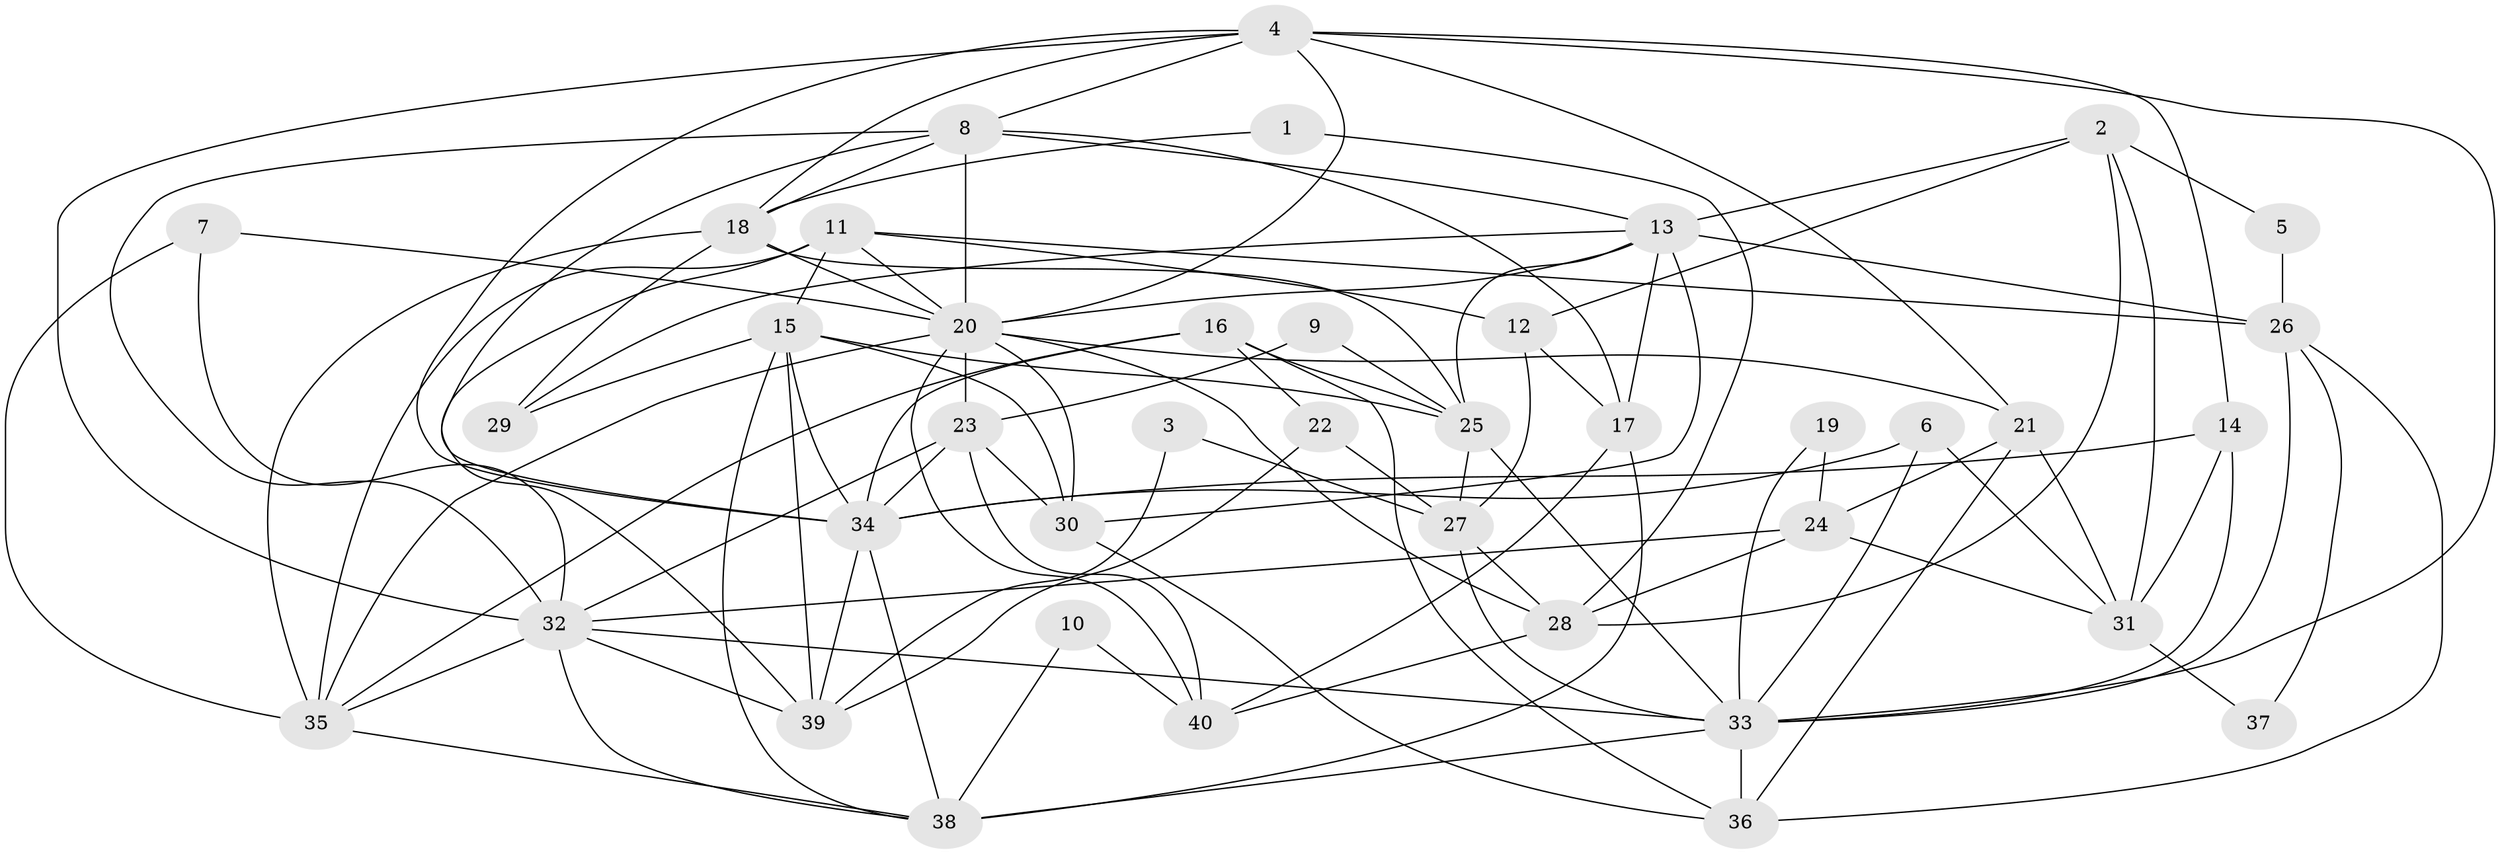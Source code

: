 // original degree distribution, {2: 0.11392405063291139, 4: 0.3037974683544304, 3: 0.24050632911392406, 5: 0.26582278481012656, 6: 0.05063291139240506, 7: 0.012658227848101266, 9: 0.012658227848101266}
// Generated by graph-tools (version 1.1) at 2025/26/03/09/25 03:26:22]
// undirected, 40 vertices, 107 edges
graph export_dot {
graph [start="1"]
  node [color=gray90,style=filled];
  1;
  2;
  3;
  4;
  5;
  6;
  7;
  8;
  9;
  10;
  11;
  12;
  13;
  14;
  15;
  16;
  17;
  18;
  19;
  20;
  21;
  22;
  23;
  24;
  25;
  26;
  27;
  28;
  29;
  30;
  31;
  32;
  33;
  34;
  35;
  36;
  37;
  38;
  39;
  40;
  1 -- 18 [weight=1.0];
  1 -- 28 [weight=1.0];
  2 -- 5 [weight=1.0];
  2 -- 12 [weight=1.0];
  2 -- 13 [weight=1.0];
  2 -- 28 [weight=2.0];
  2 -- 31 [weight=1.0];
  3 -- 27 [weight=1.0];
  3 -- 39 [weight=1.0];
  4 -- 8 [weight=1.0];
  4 -- 14 [weight=1.0];
  4 -- 18 [weight=1.0];
  4 -- 20 [weight=1.0];
  4 -- 21 [weight=1.0];
  4 -- 32 [weight=1.0];
  4 -- 33 [weight=1.0];
  4 -- 34 [weight=1.0];
  5 -- 26 [weight=1.0];
  6 -- 31 [weight=1.0];
  6 -- 33 [weight=1.0];
  6 -- 34 [weight=1.0];
  7 -- 20 [weight=1.0];
  7 -- 32 [weight=1.0];
  7 -- 35 [weight=1.0];
  8 -- 13 [weight=1.0];
  8 -- 17 [weight=1.0];
  8 -- 18 [weight=1.0];
  8 -- 20 [weight=1.0];
  8 -- 32 [weight=1.0];
  8 -- 34 [weight=1.0];
  9 -- 23 [weight=1.0];
  9 -- 25 [weight=1.0];
  10 -- 38 [weight=1.0];
  10 -- 40 [weight=1.0];
  11 -- 12 [weight=1.0];
  11 -- 15 [weight=1.0];
  11 -- 20 [weight=1.0];
  11 -- 26 [weight=1.0];
  11 -- 35 [weight=3.0];
  11 -- 39 [weight=1.0];
  12 -- 17 [weight=1.0];
  12 -- 27 [weight=2.0];
  13 -- 17 [weight=1.0];
  13 -- 20 [weight=1.0];
  13 -- 25 [weight=1.0];
  13 -- 26 [weight=2.0];
  13 -- 29 [weight=1.0];
  13 -- 30 [weight=1.0];
  14 -- 31 [weight=1.0];
  14 -- 33 [weight=1.0];
  14 -- 34 [weight=1.0];
  15 -- 25 [weight=1.0];
  15 -- 29 [weight=1.0];
  15 -- 30 [weight=1.0];
  15 -- 34 [weight=1.0];
  15 -- 38 [weight=1.0];
  15 -- 39 [weight=1.0];
  16 -- 22 [weight=1.0];
  16 -- 25 [weight=1.0];
  16 -- 34 [weight=1.0];
  16 -- 35 [weight=1.0];
  16 -- 36 [weight=1.0];
  17 -- 38 [weight=1.0];
  17 -- 40 [weight=1.0];
  18 -- 20 [weight=1.0];
  18 -- 25 [weight=1.0];
  18 -- 29 [weight=2.0];
  18 -- 35 [weight=1.0];
  19 -- 24 [weight=1.0];
  19 -- 33 [weight=1.0];
  20 -- 21 [weight=1.0];
  20 -- 23 [weight=1.0];
  20 -- 28 [weight=1.0];
  20 -- 30 [weight=1.0];
  20 -- 35 [weight=1.0];
  20 -- 40 [weight=1.0];
  21 -- 24 [weight=1.0];
  21 -- 31 [weight=3.0];
  21 -- 36 [weight=1.0];
  22 -- 27 [weight=1.0];
  22 -- 39 [weight=1.0];
  23 -- 30 [weight=1.0];
  23 -- 32 [weight=1.0];
  23 -- 34 [weight=1.0];
  23 -- 40 [weight=1.0];
  24 -- 28 [weight=1.0];
  24 -- 31 [weight=1.0];
  24 -- 32 [weight=1.0];
  25 -- 27 [weight=1.0];
  25 -- 33 [weight=1.0];
  26 -- 33 [weight=1.0];
  26 -- 36 [weight=1.0];
  26 -- 37 [weight=1.0];
  27 -- 28 [weight=1.0];
  27 -- 33 [weight=1.0];
  28 -- 40 [weight=1.0];
  30 -- 36 [weight=1.0];
  31 -- 37 [weight=1.0];
  32 -- 33 [weight=1.0];
  32 -- 35 [weight=1.0];
  32 -- 38 [weight=1.0];
  32 -- 39 [weight=1.0];
  33 -- 36 [weight=1.0];
  33 -- 38 [weight=1.0];
  34 -- 38 [weight=1.0];
  34 -- 39 [weight=1.0];
  35 -- 38 [weight=1.0];
}
